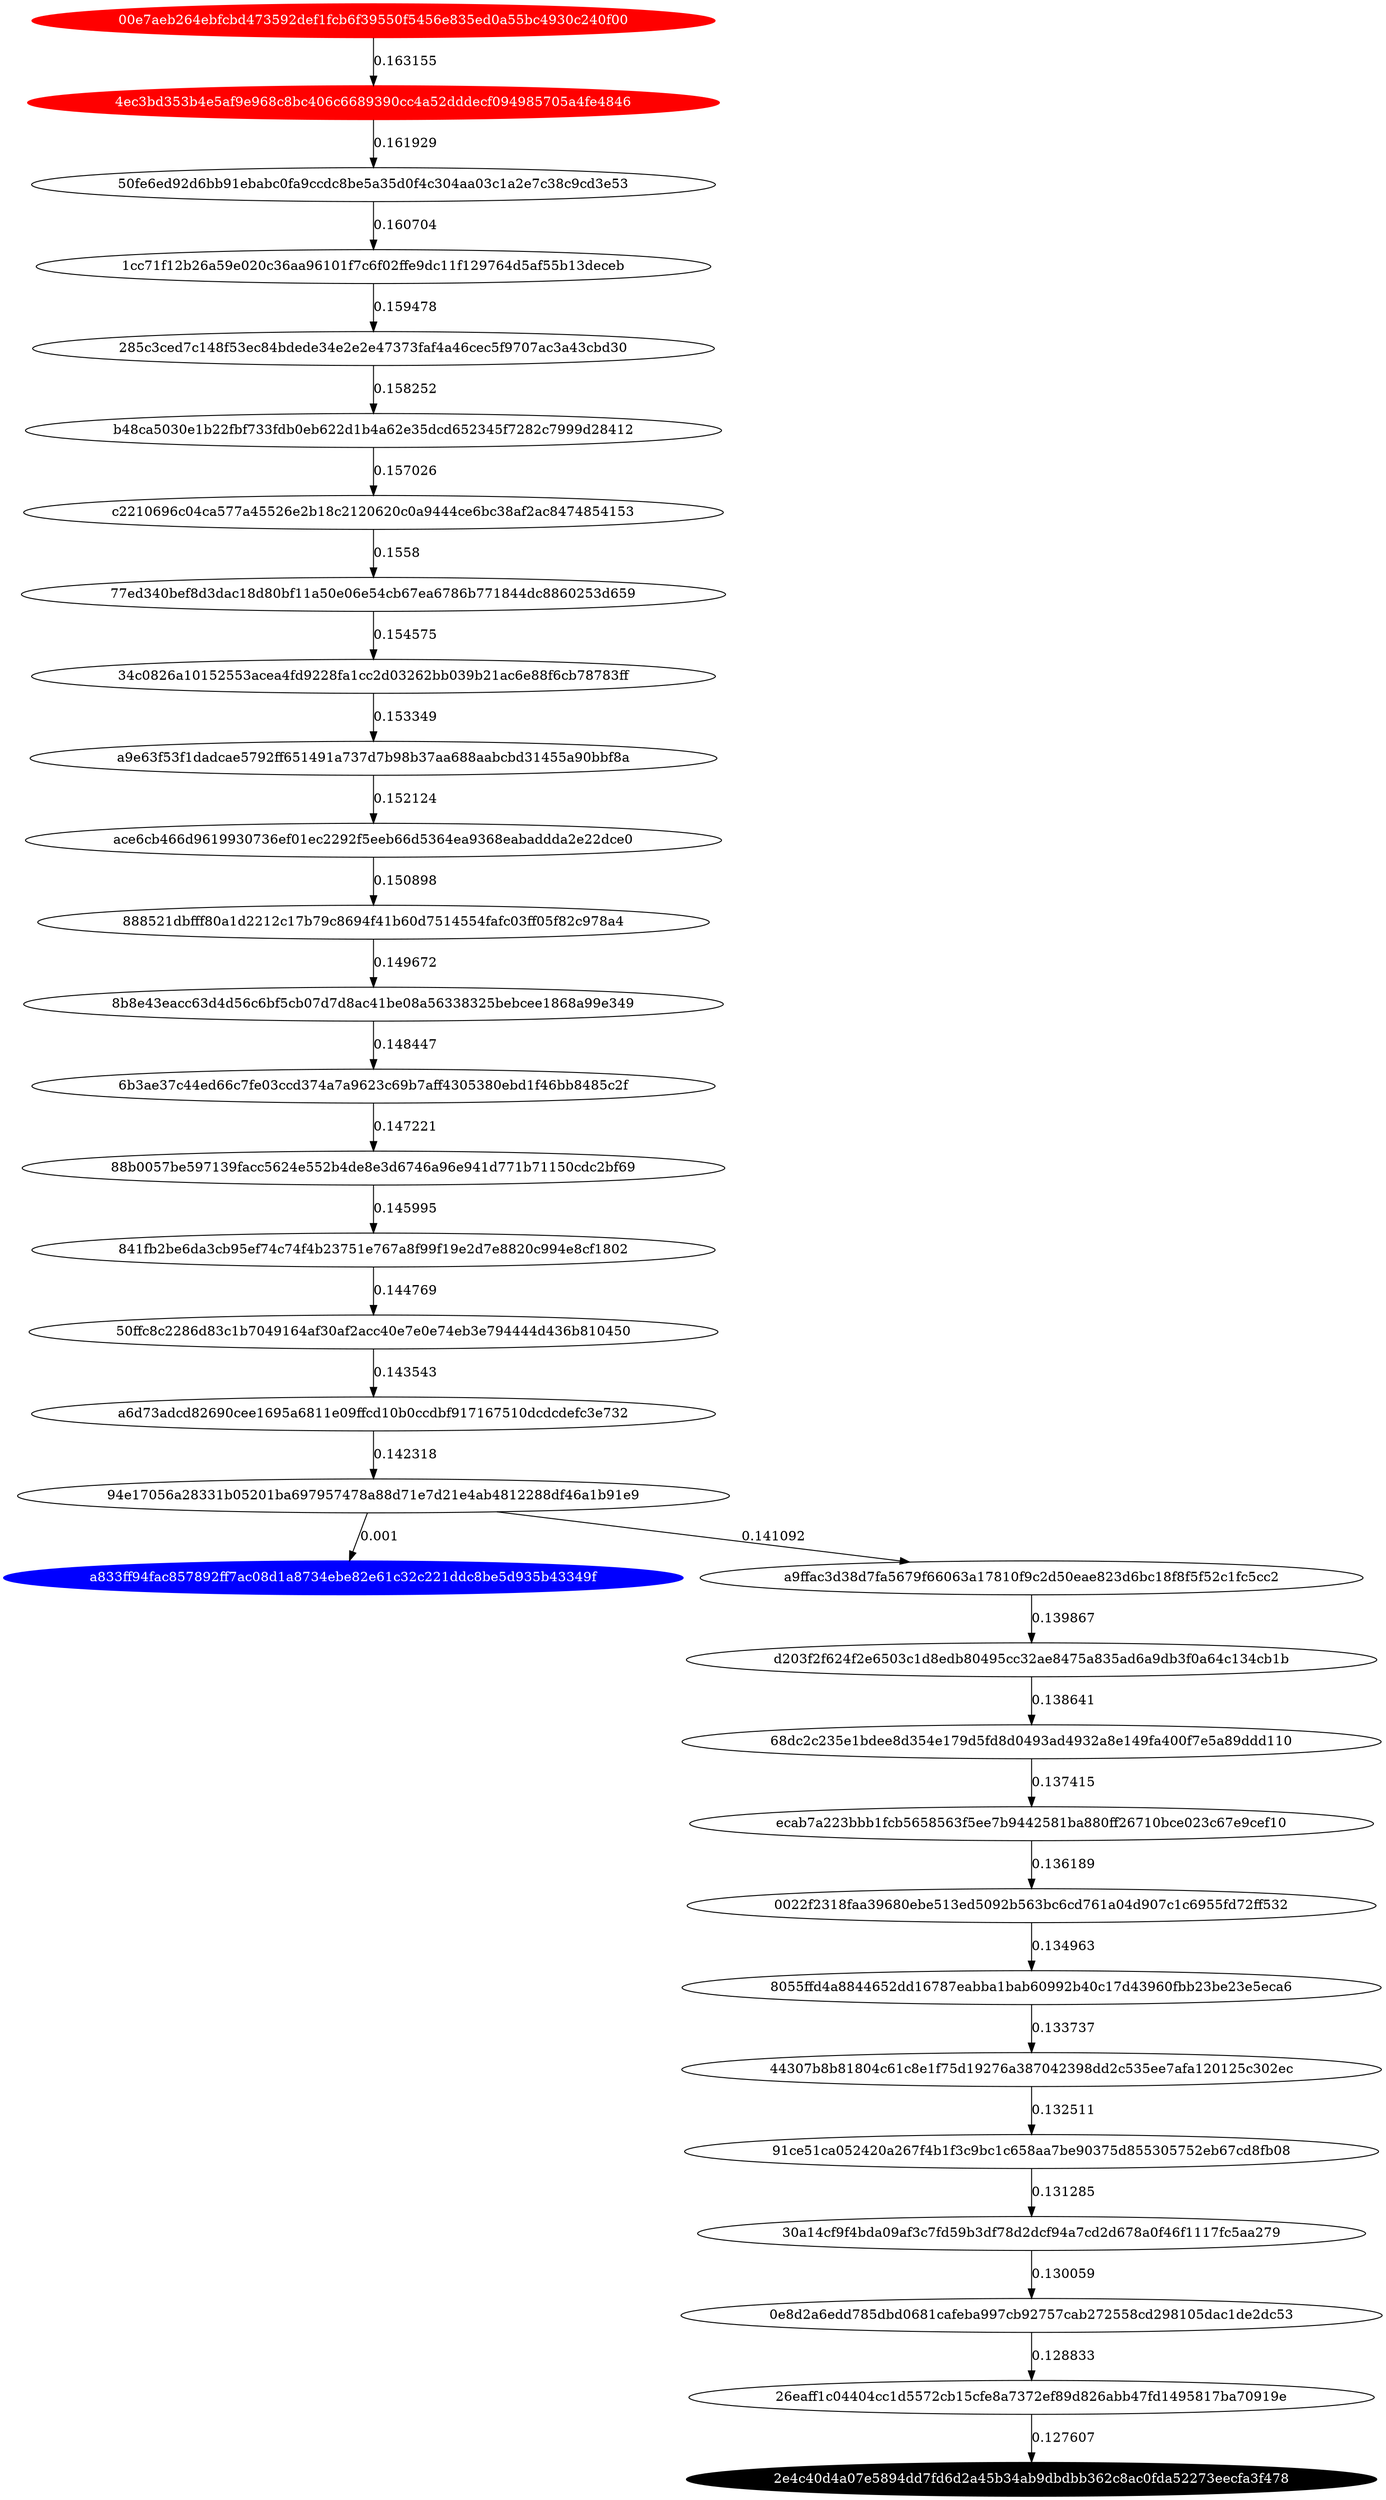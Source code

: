 digraph G{rankdir=TB;layout=dot;
"00e7aeb264ebfcbd473592def1fcb6f39550f5456e835ed0a55bc4930c240f00" [style="solid,filled",color=red,fontcolor=white];
"4ec3bd353b4e5af9e968c8bc406c6689390cc4a52dddecf094985705a4fe4846" [style="solid,filled",color=red,fontcolor=white];
"a833ff94fac857892ff7ac08d1a8734ebe82e61c32c221ddc8be5d935b43349f" [style="solid,filled",color=blue,fontcolor=white];
"2e4c40d4a07e5894dd7fd6d2a45b34ab9dbdbb362c8ac0fda52273eecfa3f478" [style="solid,filled",color=black,fontcolor=white];
"888521dbfff80a1d2212c17b79c8694f41b60d7514554fafc03ff05f82c978a4" -> "8b8e43eacc63d4d56c6bf5cb07d7d8ac41be08a56338325bebcee1868a99e349" [label=0.149672];
"30a14cf9f4bda09af3c7fd59b3df78d2dcf94a7cd2d678a0f46f1117fc5aa279" -> "0e8d2a6edd785dbd0681cafeba997cb92757cab272558cd298105dac1de2dc53" [label=0.130059];
"0022f2318faa39680ebe513ed5092b563bc6cd761a04d907c1c6955fd72ff532" -> "8055ffd4a8844652dd16787eabba1bab60992b40c17d43960fbb23be23e5eca6" [label=0.134963];
"44307b8b81804c61c8e1f75d19276a387042398dd2c535ee7afa120125c302ec" -> "91ce51ca052420a267f4b1f3c9bc1c658aa7be90375d855305752eb67cd8fb08" [label=0.132511];
"d203f2f624f2e6503c1d8edb80495cc32ae8475a835ad6a9db3f0a64c134cb1b" -> "68dc2c235e1bdee8d354e179d5fd8d0493ad4932a8e149fa400f7e5a89ddd110" [label=0.138641];
"00e7aeb264ebfcbd473592def1fcb6f39550f5456e835ed0a55bc4930c240f00" -> "4ec3bd353b4e5af9e968c8bc406c6689390cc4a52dddecf094985705a4fe4846" [label=0.163155];
"8b8e43eacc63d4d56c6bf5cb07d7d8ac41be08a56338325bebcee1868a99e349" -> "6b3ae37c44ed66c7fe03ccd374a7a9623c69b7aff4305380ebd1f46bb8485c2f" [label=0.148447];
"c2210696c04ca577a45526e2b18c2120620c0a9444ce6bc38af2ac8474854153" -> "77ed340bef8d3dac18d80bf11a50e06e54cb67ea6786b771844dc8860253d659" [label=0.1558];
"ace6cb466d9619930736ef01ec2292f5eeb66d5364ea9368eabaddda2e22dce0" -> "888521dbfff80a1d2212c17b79c8694f41b60d7514554fafc03ff05f82c978a4" [label=0.150898];
"4ec3bd353b4e5af9e968c8bc406c6689390cc4a52dddecf094985705a4fe4846" -> "50fe6ed92d6bb91ebabc0fa9ccdc8be5a35d0f4c304aa03c1a2e7c38c9cd3e53" [label=0.161929];
"34c0826a10152553acea4fd9228fa1cc2d03262bb039b21ac6e88f6cb78783ff" -> "a9e63f53f1dadcae5792ff651491a737d7b98b37aa688aabcbd31455a90bbf8a" [label=0.153349];
"77ed340bef8d3dac18d80bf11a50e06e54cb67ea6786b771844dc8860253d659" -> "34c0826a10152553acea4fd9228fa1cc2d03262bb039b21ac6e88f6cb78783ff" [label=0.154575];
"94e17056a28331b05201ba697957478a88d71e7d21e4ab4812288df46a1b91e9" -> "a833ff94fac857892ff7ac08d1a8734ebe82e61c32c221ddc8be5d935b43349f" [label=0.001];
"ecab7a223bbb1fcb5658563f5ee7b9442581ba880ff26710bce023c67e9cef10" -> "0022f2318faa39680ebe513ed5092b563bc6cd761a04d907c1c6955fd72ff532" [label=0.136189];
"0e8d2a6edd785dbd0681cafeba997cb92757cab272558cd298105dac1de2dc53" -> "26eaff1c04404cc1d5572cb15cfe8a7372ef89d826abb47fd1495817ba70919e" [label=0.128833];
"26eaff1c04404cc1d5572cb15cfe8a7372ef89d826abb47fd1495817ba70919e" -> "2e4c40d4a07e5894dd7fd6d2a45b34ab9dbdbb362c8ac0fda52273eecfa3f478" [label=0.127607];
"1cc71f12b26a59e020c36aa96101f7c6f02ffe9dc11f129764d5af55b13deceb" -> "285c3ced7c148f53ec84bdede34e2e2e47373faf4a46cec5f9707ac3a43cbd30" [label=0.159478];
"88b0057be597139facc5624e552b4de8e3d6746a96e941d771b71150cdc2bf69" -> "841fb2be6da3cb95ef74c74f4b23751e767a8f99f19e2d7e8820c994e8cf1802" [label=0.145995];
"b48ca5030e1b22fbf733fdb0eb622d1b4a62e35dcd652345f7282c7999d28412" -> "c2210696c04ca577a45526e2b18c2120620c0a9444ce6bc38af2ac8474854153" [label=0.157026];
"91ce51ca052420a267f4b1f3c9bc1c658aa7be90375d855305752eb67cd8fb08" -> "30a14cf9f4bda09af3c7fd59b3df78d2dcf94a7cd2d678a0f46f1117fc5aa279" [label=0.131285];
"285c3ced7c148f53ec84bdede34e2e2e47373faf4a46cec5f9707ac3a43cbd30" -> "b48ca5030e1b22fbf733fdb0eb622d1b4a62e35dcd652345f7282c7999d28412" [label=0.158252];
"6b3ae37c44ed66c7fe03ccd374a7a9623c69b7aff4305380ebd1f46bb8485c2f" -> "88b0057be597139facc5624e552b4de8e3d6746a96e941d771b71150cdc2bf69" [label=0.147221];
"a9ffac3d38d7fa5679f66063a17810f9c2d50eae823d6bc18f8f5f52c1fc5cc2" -> "d203f2f624f2e6503c1d8edb80495cc32ae8475a835ad6a9db3f0a64c134cb1b" [label=0.139867];
"a6d73adcd82690cee1695a6811e09ffcd10b0ccdbf917167510dcdcdefc3e732" -> "94e17056a28331b05201ba697957478a88d71e7d21e4ab4812288df46a1b91e9" [label=0.142318];
"841fb2be6da3cb95ef74c74f4b23751e767a8f99f19e2d7e8820c994e8cf1802" -> "50ffc8c2286d83c1b7049164af30af2acc40e7e0e74eb3e794444d436b810450" [label=0.144769];
"68dc2c235e1bdee8d354e179d5fd8d0493ad4932a8e149fa400f7e5a89ddd110" -> "ecab7a223bbb1fcb5658563f5ee7b9442581ba880ff26710bce023c67e9cef10" [label=0.137415];
"8055ffd4a8844652dd16787eabba1bab60992b40c17d43960fbb23be23e5eca6" -> "44307b8b81804c61c8e1f75d19276a387042398dd2c535ee7afa120125c302ec" [label=0.133737];
"94e17056a28331b05201ba697957478a88d71e7d21e4ab4812288df46a1b91e9" -> "a9ffac3d38d7fa5679f66063a17810f9c2d50eae823d6bc18f8f5f52c1fc5cc2" [label=0.141092];
"a9e63f53f1dadcae5792ff651491a737d7b98b37aa688aabcbd31455a90bbf8a" -> "ace6cb466d9619930736ef01ec2292f5eeb66d5364ea9368eabaddda2e22dce0" [label=0.152124];
"50fe6ed92d6bb91ebabc0fa9ccdc8be5a35d0f4c304aa03c1a2e7c38c9cd3e53" -> "1cc71f12b26a59e020c36aa96101f7c6f02ffe9dc11f129764d5af55b13deceb" [label=0.160704];
"50ffc8c2286d83c1b7049164af30af2acc40e7e0e74eb3e794444d436b810450" -> "a6d73adcd82690cee1695a6811e09ffcd10b0ccdbf917167510dcdcdefc3e732" [label=0.143543];
}